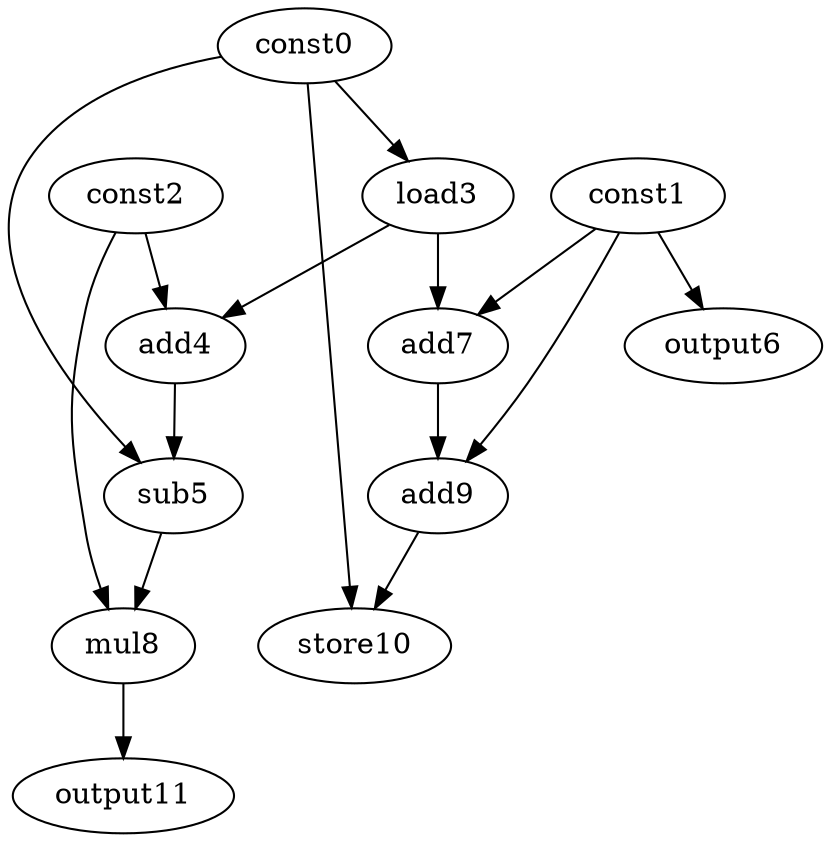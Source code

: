 digraph G { 
const0[opcode=const]; 
const1[opcode=const]; 
const2[opcode=const]; 
load3[opcode=load]; 
add4[opcode=add]; 
sub5[opcode=sub]; 
output6[opcode=output]; 
add7[opcode=add]; 
mul8[opcode=mul]; 
add9[opcode=add]; 
store10[opcode=store]; 
output11[opcode=output]; 
const0->load3[operand=0];
const1->output6[operand=0];
const2->add4[operand=0];
load3->add4[operand=1];
const1->add7[operand=0];
load3->add7[operand=1];
const0->sub5[operand=0];
add4->sub5[operand=1];
add7->add9[operand=0];
const1->add9[operand=1];
const2->mul8[operand=0];
sub5->mul8[operand=1];
const0->store10[operand=0];
add9->store10[operand=1];
mul8->output11[operand=0];
}
